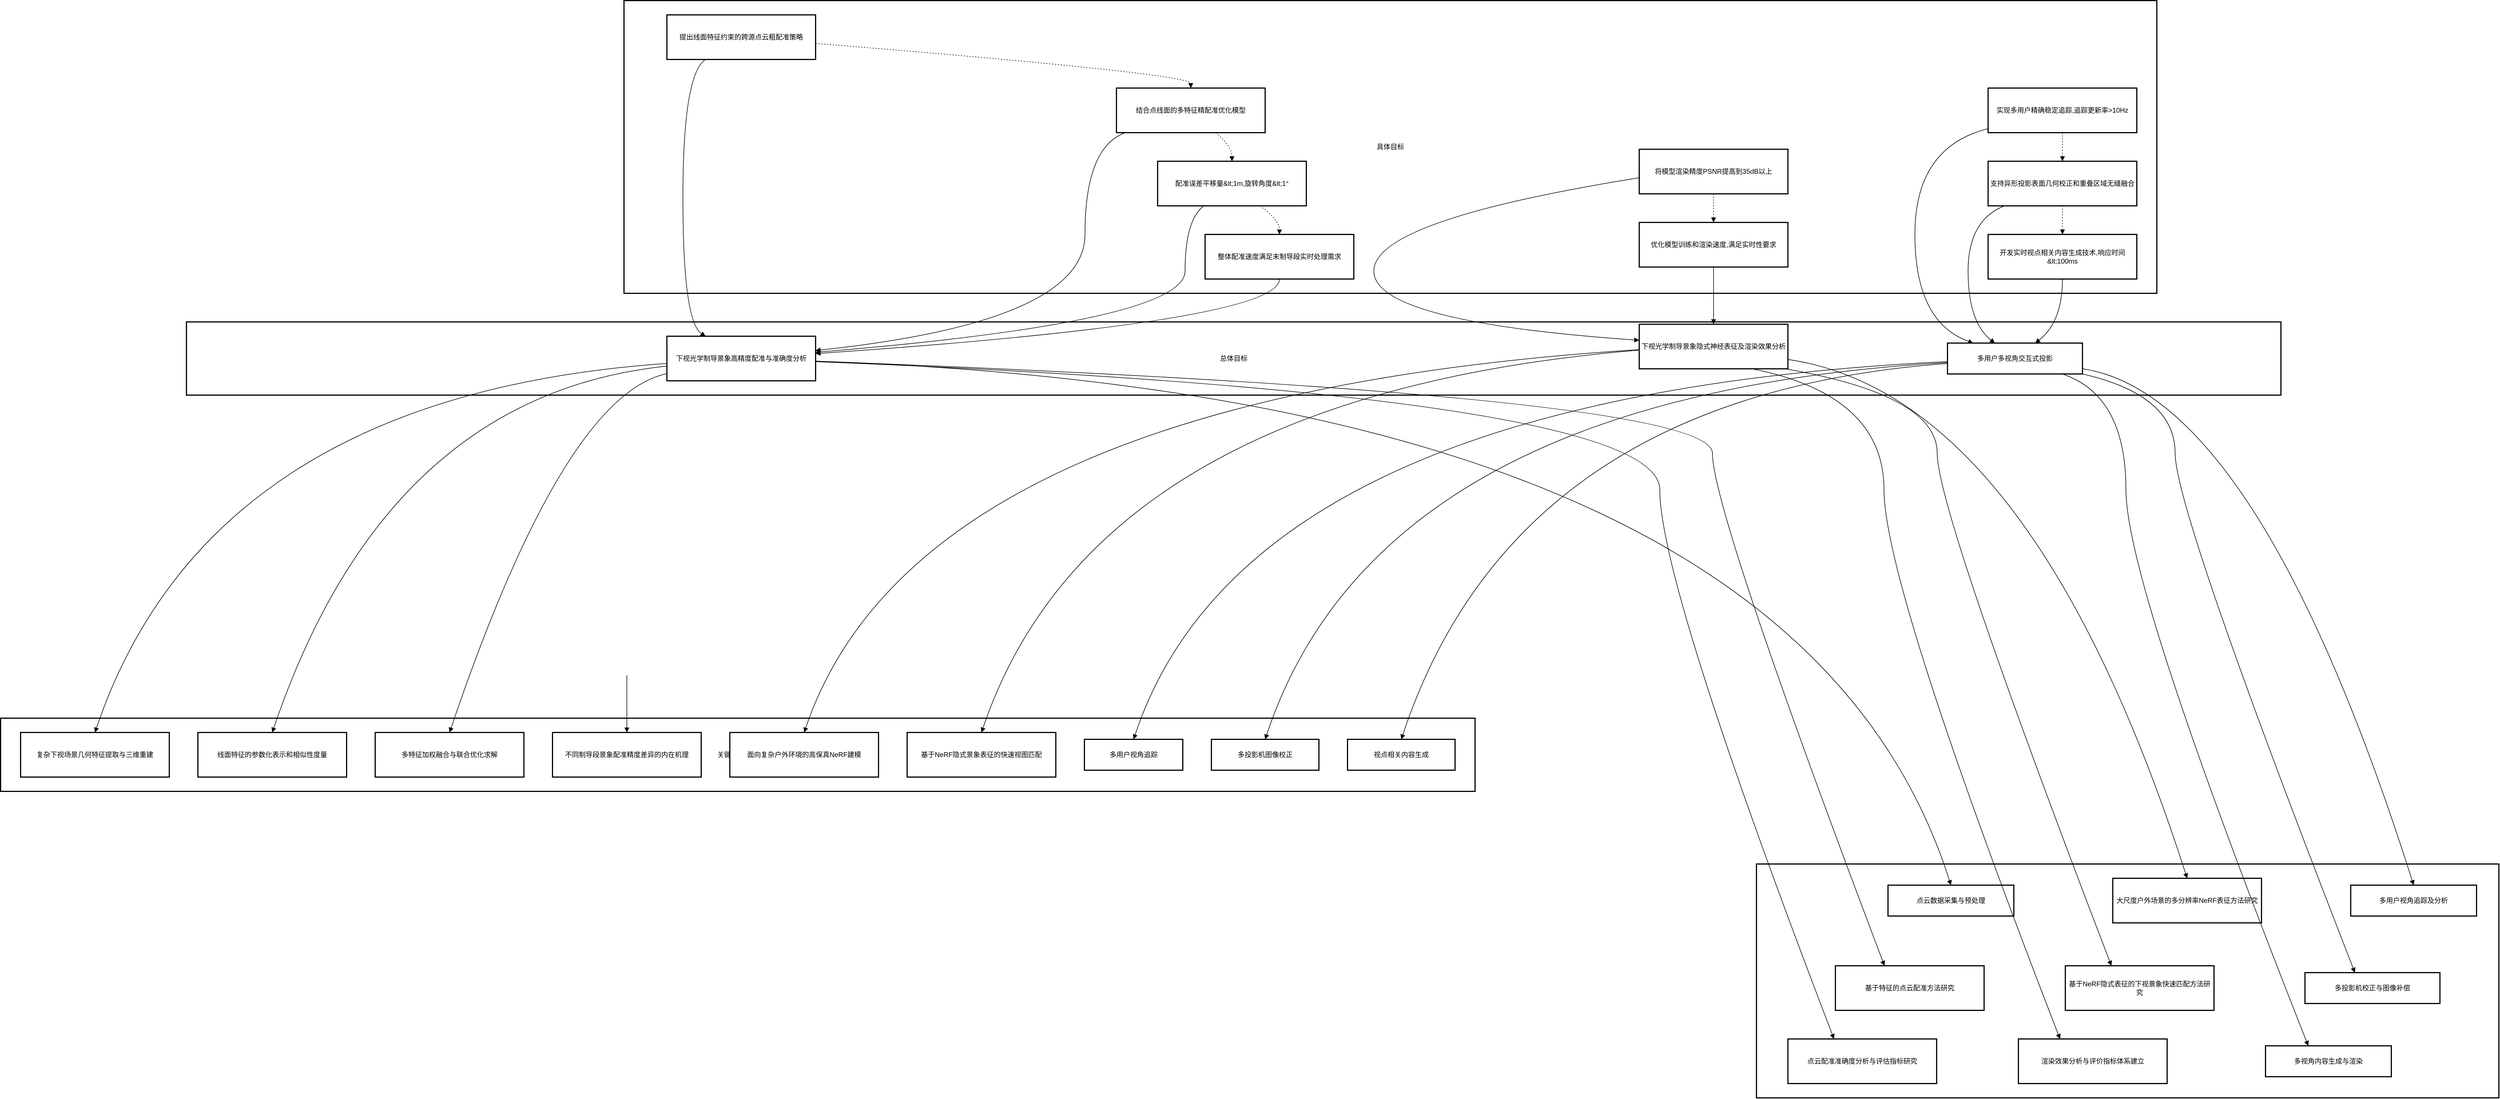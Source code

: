 <mxfile version="26.0.7">
  <diagram name="第 1 页" id="ZGbwv7j7xc2W8dNVFgoX">
    <mxGraphModel dx="5359" dy="1620" grid="1" gridSize="10" guides="1" tooltips="1" connect="1" arrows="1" fold="1" page="1" pageScale="1" pageWidth="827" pageHeight="1169" math="0" shadow="0">
      <root>
        <mxCell id="0" />
        <mxCell id="1" parent="0" />
        <mxCell id="-MWsqH_BpCoIPi6ZVujd-123" value="具体目标" style="whiteSpace=wrap;strokeWidth=2;" vertex="1" parent="1">
          <mxGeometry x="910" y="20" width="2680" height="512" as="geometry" />
        </mxCell>
        <mxCell id="-MWsqH_BpCoIPi6ZVujd-124" value="关键科学问题" style="whiteSpace=wrap;strokeWidth=2;" vertex="1" parent="1">
          <mxGeometry x="-180" y="1275" width="2578" height="128" as="geometry" />
        </mxCell>
        <mxCell id="-MWsqH_BpCoIPi6ZVujd-125" value="研究内容" style="whiteSpace=wrap;strokeWidth=2;" vertex="1" parent="1">
          <mxGeometry x="2890" y="1530" width="1298" height="409" as="geometry" />
        </mxCell>
        <mxCell id="-MWsqH_BpCoIPi6ZVujd-126" value="总体目标" style="whiteSpace=wrap;strokeWidth=2;" vertex="1" parent="1">
          <mxGeometry x="145" y="582" width="3662" height="128" as="geometry" />
        </mxCell>
        <mxCell id="-MWsqH_BpCoIPi6ZVujd-127" value="下视光学制导景象高精度配准与准确度分析" style="whiteSpace=wrap;strokeWidth=2;" vertex="1" parent="1">
          <mxGeometry x="985" y="607" width="260" height="78" as="geometry" />
        </mxCell>
        <mxCell id="-MWsqH_BpCoIPi6ZVujd-128" value="下视光学制导景象隐式神经表征及渲染效果分析" style="whiteSpace=wrap;strokeWidth=2;" vertex="1" parent="1">
          <mxGeometry x="2685" y="586" width="260" height="78" as="geometry" />
        </mxCell>
        <mxCell id="-MWsqH_BpCoIPi6ZVujd-129" value="多用户多视角交互式投影" style="whiteSpace=wrap;strokeWidth=2;" vertex="1" parent="1">
          <mxGeometry x="3224" y="619" width="236" height="54" as="geometry" />
        </mxCell>
        <mxCell id="-MWsqH_BpCoIPi6ZVujd-130" value="点云数据采集与预处理" style="whiteSpace=wrap;strokeWidth=2;" vertex="1" parent="1">
          <mxGeometry x="3120" y="1567" width="220" height="54" as="geometry" />
        </mxCell>
        <mxCell id="-MWsqH_BpCoIPi6ZVujd-131" value="基于特征的点云配准方法研究" style="whiteSpace=wrap;strokeWidth=2;" vertex="1" parent="1">
          <mxGeometry x="3028" y="1708" width="260" height="78" as="geometry" />
        </mxCell>
        <mxCell id="-MWsqH_BpCoIPi6ZVujd-132" value="点云配准准确度分析与评估指标研究" style="whiteSpace=wrap;strokeWidth=2;" vertex="1" parent="1">
          <mxGeometry x="2945" y="1836" width="260" height="78" as="geometry" />
        </mxCell>
        <mxCell id="-MWsqH_BpCoIPi6ZVujd-133" value="大尺度户外场景的多分辨率NeRF表征方法研究" style="whiteSpace=wrap;strokeWidth=2;" vertex="1" parent="1">
          <mxGeometry x="3513" y="1555" width="260" height="78" as="geometry" />
        </mxCell>
        <mxCell id="-MWsqH_BpCoIPi6ZVujd-134" value="基于NeRF隐式表征的下视景象快速匹配方法研究" style="whiteSpace=wrap;strokeWidth=2;" vertex="1" parent="1">
          <mxGeometry x="3430" y="1708" width="260" height="78" as="geometry" />
        </mxCell>
        <mxCell id="-MWsqH_BpCoIPi6ZVujd-135" value="渲染效果分析与评价指标体系建立" style="whiteSpace=wrap;strokeWidth=2;" vertex="1" parent="1">
          <mxGeometry x="3348" y="1836" width="260" height="78" as="geometry" />
        </mxCell>
        <mxCell id="-MWsqH_BpCoIPi6ZVujd-136" value="多用户视角追踪及分析" style="whiteSpace=wrap;strokeWidth=2;" vertex="1" parent="1">
          <mxGeometry x="3929" y="1567" width="220" height="54" as="geometry" />
        </mxCell>
        <mxCell id="-MWsqH_BpCoIPi6ZVujd-137" value="多投影机校正与图像补偿" style="whiteSpace=wrap;strokeWidth=2;" vertex="1" parent="1">
          <mxGeometry x="3849" y="1720" width="236" height="54" as="geometry" />
        </mxCell>
        <mxCell id="-MWsqH_BpCoIPi6ZVujd-138" value="多视角内容生成与渲染" style="whiteSpace=wrap;strokeWidth=2;" vertex="1" parent="1">
          <mxGeometry x="3780" y="1848" width="220" height="54" as="geometry" />
        </mxCell>
        <mxCell id="-MWsqH_BpCoIPi6ZVujd-139" value="复杂下视场景几何特征提取与三维重建" style="whiteSpace=wrap;strokeWidth=2;" vertex="1" parent="1">
          <mxGeometry x="-145" y="1300" width="260" height="78" as="geometry" />
        </mxCell>
        <mxCell id="-MWsqH_BpCoIPi6ZVujd-140" value="线面特征的参数化表示和相似性度量" style="whiteSpace=wrap;strokeWidth=2;" vertex="1" parent="1">
          <mxGeometry x="165" y="1300" width="260" height="78" as="geometry" />
        </mxCell>
        <mxCell id="-MWsqH_BpCoIPi6ZVujd-141" value="多特征加权融合与联合优化求解" style="whiteSpace=wrap;strokeWidth=2;" vertex="1" parent="1">
          <mxGeometry x="475" y="1300" width="260" height="78" as="geometry" />
        </mxCell>
        <mxCell id="-MWsqH_BpCoIPi6ZVujd-142" value="不同制导段景象配准精度差异的内在机理" style="whiteSpace=wrap;strokeWidth=2;" vertex="1" parent="1">
          <mxGeometry x="785" y="1300" width="260" height="78" as="geometry" />
        </mxCell>
        <mxCell id="-MWsqH_BpCoIPi6ZVujd-143" value="面向复杂户外环境的高保真NeRF建模" style="whiteSpace=wrap;strokeWidth=2;" vertex="1" parent="1">
          <mxGeometry x="1095" y="1300" width="260" height="78" as="geometry" />
        </mxCell>
        <mxCell id="-MWsqH_BpCoIPi6ZVujd-144" value="基于NeRF隐式景象表征的快速视图匹配" style="whiteSpace=wrap;strokeWidth=2;" vertex="1" parent="1">
          <mxGeometry x="1405" y="1300" width="260" height="78" as="geometry" />
        </mxCell>
        <mxCell id="-MWsqH_BpCoIPi6ZVujd-145" value="多用户视角追踪" style="whiteSpace=wrap;strokeWidth=2;" vertex="1" parent="1">
          <mxGeometry x="1715" y="1312" width="172" height="54" as="geometry" />
        </mxCell>
        <mxCell id="-MWsqH_BpCoIPi6ZVujd-146" value="多投影机图像校正" style="whiteSpace=wrap;strokeWidth=2;" vertex="1" parent="1">
          <mxGeometry x="1937" y="1312" width="188" height="54" as="geometry" />
        </mxCell>
        <mxCell id="-MWsqH_BpCoIPi6ZVujd-147" value="视点相关内容生成" style="whiteSpace=wrap;strokeWidth=2;" vertex="1" parent="1">
          <mxGeometry x="2175" y="1312" width="188" height="54" as="geometry" />
        </mxCell>
        <mxCell id="-MWsqH_BpCoIPi6ZVujd-148" value="提出线面特征约束的跨源点云粗配准策略" style="whiteSpace=wrap;strokeWidth=2;" vertex="1" parent="1">
          <mxGeometry x="985" y="45" width="260" height="78" as="geometry" />
        </mxCell>
        <mxCell id="-MWsqH_BpCoIPi6ZVujd-149" value="结合点线面的多特征精配准优化模型" style="whiteSpace=wrap;strokeWidth=2;" vertex="1" parent="1">
          <mxGeometry x="1771" y="173" width="260" height="78" as="geometry" />
        </mxCell>
        <mxCell id="-MWsqH_BpCoIPi6ZVujd-150" value="配准误差平移量&amp;lt;1m,旋转角度&amp;lt;1°" style="whiteSpace=wrap;strokeWidth=2;" vertex="1" parent="1">
          <mxGeometry x="1843" y="301" width="260" height="78" as="geometry" />
        </mxCell>
        <mxCell id="-MWsqH_BpCoIPi6ZVujd-151" value="整体配准速度满足末制导段实时处理需求" style="whiteSpace=wrap;strokeWidth=2;" vertex="1" parent="1">
          <mxGeometry x="1926" y="429" width="260" height="78" as="geometry" />
        </mxCell>
        <mxCell id="-MWsqH_BpCoIPi6ZVujd-152" value="将模型渲染精度PSNR提高到35dB以上" style="whiteSpace=wrap;strokeWidth=2;" vertex="1" parent="1">
          <mxGeometry x="2685" y="280" width="260" height="78" as="geometry" />
        </mxCell>
        <mxCell id="-MWsqH_BpCoIPi6ZVujd-153" value="优化模型训练和渲染速度,满足实时性要求" style="whiteSpace=wrap;strokeWidth=2;" vertex="1" parent="1">
          <mxGeometry x="2685" y="408" width="260" height="78" as="geometry" />
        </mxCell>
        <mxCell id="-MWsqH_BpCoIPi6ZVujd-154" value="实现多用户精确稳定追踪,追踪更新率&gt;10Hz" style="whiteSpace=wrap;strokeWidth=2;" vertex="1" parent="1">
          <mxGeometry x="3295" y="173" width="260" height="78" as="geometry" />
        </mxCell>
        <mxCell id="-MWsqH_BpCoIPi6ZVujd-155" value="支持异形投影表面几何校正和重叠区域无缝融合" style="whiteSpace=wrap;strokeWidth=2;" vertex="1" parent="1">
          <mxGeometry x="3295" y="301" width="260" height="78" as="geometry" />
        </mxCell>
        <mxCell id="-MWsqH_BpCoIPi6ZVujd-156" value="开发实时视点相关内容生成技术,响应时间&amp;lt;100ms" style="whiteSpace=wrap;strokeWidth=2;" vertex="1" parent="1">
          <mxGeometry x="3295" y="429" width="260" height="78" as="geometry" />
        </mxCell>
        <mxCell id="-MWsqH_BpCoIPi6ZVujd-157" value="" style="curved=1;startArrow=none;endArrow=block;exitX=1;exitY=0.56;entryX=0.5;entryY=0;rounded=0;" edge="1" parent="1" source="-MWsqH_BpCoIPi6ZVujd-127" target="-MWsqH_BpCoIPi6ZVujd-130">
          <mxGeometry relative="1" as="geometry">
            <Array as="points">
              <mxPoint x="2958" y="710" />
            </Array>
          </mxGeometry>
        </mxCell>
        <mxCell id="-MWsqH_BpCoIPi6ZVujd-158" value="" style="curved=1;startArrow=none;endArrow=block;exitX=1;exitY=0.56;entryX=0.33;entryY=0;rounded=0;" edge="1" parent="1" source="-MWsqH_BpCoIPi6ZVujd-127" target="-MWsqH_BpCoIPi6ZVujd-131">
          <mxGeometry relative="1" as="geometry">
            <Array as="points">
              <mxPoint x="2813" y="710" />
              <mxPoint x="2813" y="913" />
            </Array>
          </mxGeometry>
        </mxCell>
        <mxCell id="-MWsqH_BpCoIPi6ZVujd-159" value="" style="curved=1;startArrow=none;endArrow=block;exitX=1;exitY=0.57;entryX=0.31;entryY=0;rounded=0;" edge="1" parent="1" source="-MWsqH_BpCoIPi6ZVujd-127" target="-MWsqH_BpCoIPi6ZVujd-132">
          <mxGeometry relative="1" as="geometry">
            <Array as="points">
              <mxPoint x="2721" y="710" />
              <mxPoint x="2721" y="1041" />
            </Array>
          </mxGeometry>
        </mxCell>
        <mxCell id="-MWsqH_BpCoIPi6ZVujd-160" value="" style="curved=1;startArrow=none;endArrow=block;exitX=1;exitY=0.79;entryX=0.5;entryY=0;rounded=0;" edge="1" parent="1" source="-MWsqH_BpCoIPi6ZVujd-128" target="-MWsqH_BpCoIPi6ZVujd-133">
          <mxGeometry relative="1" as="geometry">
            <Array as="points">
              <mxPoint x="3371" y="710" />
            </Array>
          </mxGeometry>
        </mxCell>
        <mxCell id="-MWsqH_BpCoIPi6ZVujd-161" value="" style="curved=1;startArrow=none;endArrow=block;exitX=0.98;exitY=1;entryX=0.31;entryY=0;rounded=0;" edge="1" parent="1" source="-MWsqH_BpCoIPi6ZVujd-128" target="-MWsqH_BpCoIPi6ZVujd-134">
          <mxGeometry relative="1" as="geometry">
            <Array as="points">
              <mxPoint x="3206" y="710" />
              <mxPoint x="3206" y="913" />
            </Array>
          </mxGeometry>
        </mxCell>
        <mxCell id="-MWsqH_BpCoIPi6ZVujd-162" value="" style="curved=1;startArrow=none;endArrow=block;exitX=0.76;exitY=1;entryX=0.28;entryY=0;rounded=0;" edge="1" parent="1" source="-MWsqH_BpCoIPi6ZVujd-128" target="-MWsqH_BpCoIPi6ZVujd-135">
          <mxGeometry relative="1" as="geometry">
            <Array as="points">
              <mxPoint x="3113" y="710" />
              <mxPoint x="3113" y="1041" />
            </Array>
          </mxGeometry>
        </mxCell>
        <mxCell id="-MWsqH_BpCoIPi6ZVujd-163" value="" style="curved=1;startArrow=none;endArrow=block;exitX=1;exitY=0.83;entryX=0.5;entryY=0;rounded=0;" edge="1" parent="1" source="-MWsqH_BpCoIPi6ZVujd-129" target="-MWsqH_BpCoIPi6ZVujd-136">
          <mxGeometry relative="1" as="geometry">
            <Array as="points">
              <mxPoint x="3767" y="710" />
            </Array>
          </mxGeometry>
        </mxCell>
        <mxCell id="-MWsqH_BpCoIPi6ZVujd-164" value="" style="curved=1;startArrow=none;endArrow=block;exitX=1;exitY=1;entryX=0.37;entryY=0;rounded=0;" edge="1" parent="1" source="-MWsqH_BpCoIPi6ZVujd-129" target="-MWsqH_BpCoIPi6ZVujd-137">
          <mxGeometry relative="1" as="geometry">
            <Array as="points">
              <mxPoint x="3622" y="710" />
              <mxPoint x="3622" y="913" />
            </Array>
          </mxGeometry>
        </mxCell>
        <mxCell id="-MWsqH_BpCoIPi6ZVujd-165" value="" style="curved=1;startArrow=none;endArrow=block;exitX=0.85;exitY=1;entryX=0.34;entryY=0;rounded=0;" edge="1" parent="1" source="-MWsqH_BpCoIPi6ZVujd-129" target="-MWsqH_BpCoIPi6ZVujd-138">
          <mxGeometry relative="1" as="geometry">
            <Array as="points">
              <mxPoint x="3536" y="710" />
              <mxPoint x="3536" y="1041" />
            </Array>
          </mxGeometry>
        </mxCell>
        <mxCell id="-MWsqH_BpCoIPi6ZVujd-166" value="" style="curved=1;startArrow=none;endArrow=block;exitX=0;exitY=0.61;entryX=0.5;entryY=0;rounded=0;" edge="1" parent="1" source="-MWsqH_BpCoIPi6ZVujd-127" target="-MWsqH_BpCoIPi6ZVujd-139">
          <mxGeometry relative="1" as="geometry">
            <Array as="points">
              <mxPoint x="185" y="710" />
            </Array>
          </mxGeometry>
        </mxCell>
        <mxCell id="-MWsqH_BpCoIPi6ZVujd-167" value="" style="curved=1;startArrow=none;endArrow=block;exitX=0;exitY=0.67;entryX=0.5;entryY=0;rounded=0;" edge="1" parent="1" source="-MWsqH_BpCoIPi6ZVujd-127" target="-MWsqH_BpCoIPi6ZVujd-140">
          <mxGeometry relative="1" as="geometry">
            <Array as="points">
              <mxPoint x="495" y="710" />
            </Array>
          </mxGeometry>
        </mxCell>
        <mxCell id="-MWsqH_BpCoIPi6ZVujd-168" value="" style="curved=1;startArrow=none;endArrow=block;exitX=0;exitY=0.84;entryX=0.5;entryY=0;rounded=0;" edge="1" parent="1" source="-MWsqH_BpCoIPi6ZVujd-127" target="-MWsqH_BpCoIPi6ZVujd-141">
          <mxGeometry relative="1" as="geometry">
            <Array as="points">
              <mxPoint x="805" y="710" />
            </Array>
          </mxGeometry>
        </mxCell>
        <mxCell id="-MWsqH_BpCoIPi6ZVujd-169" value="" style="curved=1;startArrow=none;endArrow=block;exitX=0.5;exitY=1;entryX=0.5;entryY=0;rounded=0;" edge="1" parent="1" target="-MWsqH_BpCoIPi6ZVujd-142">
          <mxGeometry relative="1" as="geometry">
            <Array as="points" />
            <mxPoint x="915" y="1200" as="sourcePoint" />
          </mxGeometry>
        </mxCell>
        <mxCell id="-MWsqH_BpCoIPi6ZVujd-170" value="" style="curved=1;startArrow=none;endArrow=block;exitX=0;exitY=0.57;entryX=0.5;entryY=0;rounded=0;" edge="1" parent="1" source="-MWsqH_BpCoIPi6ZVujd-128" target="-MWsqH_BpCoIPi6ZVujd-143">
          <mxGeometry relative="1" as="geometry">
            <Array as="points">
              <mxPoint x="1425" y="710" />
            </Array>
          </mxGeometry>
        </mxCell>
        <mxCell id="-MWsqH_BpCoIPi6ZVujd-171" value="" style="curved=1;startArrow=none;endArrow=block;exitX=0;exitY=0.58;entryX=0.5;entryY=0;rounded=0;" edge="1" parent="1" source="-MWsqH_BpCoIPi6ZVujd-128" target="-MWsqH_BpCoIPi6ZVujd-144">
          <mxGeometry relative="1" as="geometry">
            <Array as="points">
              <mxPoint x="1735" y="710" />
            </Array>
          </mxGeometry>
        </mxCell>
        <mxCell id="-MWsqH_BpCoIPi6ZVujd-172" value="" style="curved=1;startArrow=none;endArrow=block;exitX=0;exitY=0.6;entryX=0.5;entryY=0;rounded=0;" edge="1" parent="1" source="-MWsqH_BpCoIPi6ZVujd-129" target="-MWsqH_BpCoIPi6ZVujd-145">
          <mxGeometry relative="1" as="geometry">
            <Array as="points">
              <mxPoint x="2001" y="710" />
            </Array>
          </mxGeometry>
        </mxCell>
        <mxCell id="-MWsqH_BpCoIPi6ZVujd-173" value="" style="curved=1;startArrow=none;endArrow=block;exitX=0;exitY=0.63;entryX=0.5;entryY=0;rounded=0;" edge="1" parent="1" source="-MWsqH_BpCoIPi6ZVujd-129" target="-MWsqH_BpCoIPi6ZVujd-146">
          <mxGeometry relative="1" as="geometry">
            <Array as="points">
              <mxPoint x="2231" y="710" />
            </Array>
          </mxGeometry>
        </mxCell>
        <mxCell id="-MWsqH_BpCoIPi6ZVujd-174" value="" style="curved=1;startArrow=none;endArrow=block;exitX=0;exitY=0.66;entryX=0.5;entryY=0;rounded=0;" edge="1" parent="1" source="-MWsqH_BpCoIPi6ZVujd-129" target="-MWsqH_BpCoIPi6ZVujd-147">
          <mxGeometry relative="1" as="geometry">
            <Array as="points">
              <mxPoint x="2469" y="710" />
            </Array>
          </mxGeometry>
        </mxCell>
        <mxCell id="-MWsqH_BpCoIPi6ZVujd-175" value="" style="curved=1;startArrow=none;endArrow=block;exitX=0.26;exitY=1;entryX=0.26;entryY=0;rounded=0;" edge="1" parent="1" source="-MWsqH_BpCoIPi6ZVujd-148" target="-MWsqH_BpCoIPi6ZVujd-127">
          <mxGeometry relative="1" as="geometry">
            <Array as="points">
              <mxPoint x="1013" y="148" />
              <mxPoint x="1013" y="582" />
            </Array>
          </mxGeometry>
        </mxCell>
        <mxCell id="-MWsqH_BpCoIPi6ZVujd-176" value="" style="curved=1;startArrow=none;endArrow=block;exitX=0.06;exitY=1;entryX=1;entryY=0.32;rounded=0;" edge="1" parent="1" source="-MWsqH_BpCoIPi6ZVujd-149" target="-MWsqH_BpCoIPi6ZVujd-127">
          <mxGeometry relative="1" as="geometry">
            <Array as="points">
              <mxPoint x="1716" y="276" />
              <mxPoint x="1716" y="582" />
            </Array>
          </mxGeometry>
        </mxCell>
        <mxCell id="-MWsqH_BpCoIPi6ZVujd-177" value="" style="curved=1;startArrow=none;endArrow=block;exitX=0.31;exitY=1;entryX=1;entryY=0.36;rounded=0;" edge="1" parent="1" source="-MWsqH_BpCoIPi6ZVujd-150" target="-MWsqH_BpCoIPi6ZVujd-127">
          <mxGeometry relative="1" as="geometry">
            <Array as="points">
              <mxPoint x="1891" y="404" />
              <mxPoint x="1891" y="582" />
            </Array>
          </mxGeometry>
        </mxCell>
        <mxCell id="-MWsqH_BpCoIPi6ZVujd-178" value="" style="curved=1;startArrow=none;endArrow=block;exitX=0.5;exitY=1;entryX=1;entryY=0.39;rounded=0;" edge="1" parent="1" source="-MWsqH_BpCoIPi6ZVujd-151" target="-MWsqH_BpCoIPi6ZVujd-127">
          <mxGeometry relative="1" as="geometry">
            <Array as="points">
              <mxPoint x="2056" y="582" />
            </Array>
          </mxGeometry>
        </mxCell>
        <mxCell id="-MWsqH_BpCoIPi6ZVujd-179" value="" style="curved=1;startArrow=none;endArrow=block;exitX=0;exitY=0.64;entryX=0;entryY=0.36;rounded=0;" edge="1" parent="1" source="-MWsqH_BpCoIPi6ZVujd-152" target="-MWsqH_BpCoIPi6ZVujd-128">
          <mxGeometry relative="1" as="geometry">
            <Array as="points">
              <mxPoint x="2221" y="404" />
              <mxPoint x="2221" y="582" />
            </Array>
          </mxGeometry>
        </mxCell>
        <mxCell id="-MWsqH_BpCoIPi6ZVujd-180" value="" style="curved=1;startArrow=none;endArrow=block;exitX=0.5;exitY=1;entryX=0.5;entryY=0;rounded=0;" edge="1" parent="1" source="-MWsqH_BpCoIPi6ZVujd-153" target="-MWsqH_BpCoIPi6ZVujd-128">
          <mxGeometry relative="1" as="geometry">
            <Array as="points" />
          </mxGeometry>
        </mxCell>
        <mxCell id="-MWsqH_BpCoIPi6ZVujd-181" value="" style="curved=1;startArrow=none;endArrow=block;exitX=0;exitY=0.91;entryX=0.19;entryY=0;rounded=0;" edge="1" parent="1" source="-MWsqH_BpCoIPi6ZVujd-154" target="-MWsqH_BpCoIPi6ZVujd-129">
          <mxGeometry relative="1" as="geometry">
            <Array as="points">
              <mxPoint x="3167" y="276" />
              <mxPoint x="3167" y="582" />
            </Array>
          </mxGeometry>
        </mxCell>
        <mxCell id="-MWsqH_BpCoIPi6ZVujd-182" value="" style="curved=1;startArrow=none;endArrow=block;exitX=0.11;exitY=1;entryX=0.35;entryY=0;rounded=0;" edge="1" parent="1" source="-MWsqH_BpCoIPi6ZVujd-155" target="-MWsqH_BpCoIPi6ZVujd-129">
          <mxGeometry relative="1" as="geometry">
            <Array as="points">
              <mxPoint x="3260" y="404" />
              <mxPoint x="3260" y="582" />
            </Array>
          </mxGeometry>
        </mxCell>
        <mxCell id="-MWsqH_BpCoIPi6ZVujd-183" value="" style="curved=1;startArrow=none;endArrow=block;exitX=0.5;exitY=1;entryX=0.65;entryY=0;rounded=0;" edge="1" parent="1" source="-MWsqH_BpCoIPi6ZVujd-156" target="-MWsqH_BpCoIPi6ZVujd-129">
          <mxGeometry relative="1" as="geometry">
            <Array as="points">
              <mxPoint x="3425" y="582" />
            </Array>
          </mxGeometry>
        </mxCell>
        <mxCell id="-MWsqH_BpCoIPi6ZVujd-184" value="" style="curved=1;startArrow=none;endArrow=none;exitX=0.5;exitY=1;entryX=0.67;entryY=0;rounded=0;" edge="1" visible="0" parent="1" source="-MWsqH_BpCoIPi6ZVujd-130" target="-MWsqH_BpCoIPi6ZVujd-131">
          <mxGeometry relative="1" as="geometry">
            <Array as="points">
              <mxPoint x="2958" y="913" />
            </Array>
          </mxGeometry>
        </mxCell>
        <mxCell id="-MWsqH_BpCoIPi6ZVujd-185" value="" style="curved=1;startArrow=none;endArrow=none;exitX=0.5;exitY=1;entryX=0.69;entryY=0;rounded=0;" edge="1" visible="0" parent="1" source="-MWsqH_BpCoIPi6ZVujd-131" target="-MWsqH_BpCoIPi6ZVujd-132">
          <mxGeometry relative="1" as="geometry">
            <Array as="points">
              <mxPoint x="2886" y="1041" />
            </Array>
          </mxGeometry>
        </mxCell>
        <mxCell id="-MWsqH_BpCoIPi6ZVujd-186" value="" style="curved=1;startArrow=none;endArrow=none;exitX=0.5;exitY=1;entryX=0.69;entryY=0;rounded=0;" edge="1" visible="0" parent="1" source="-MWsqH_BpCoIPi6ZVujd-133" target="-MWsqH_BpCoIPi6ZVujd-134">
          <mxGeometry relative="1" as="geometry">
            <Array as="points">
              <mxPoint x="3371" y="913" />
            </Array>
          </mxGeometry>
        </mxCell>
        <mxCell id="-MWsqH_BpCoIPi6ZVujd-187" value="" style="curved=1;startArrow=none;endArrow=none;exitX=0.5;exitY=1;entryX=0.69;entryY=0;rounded=0;" edge="1" visible="0" parent="1" source="-MWsqH_BpCoIPi6ZVujd-134" target="-MWsqH_BpCoIPi6ZVujd-135">
          <mxGeometry relative="1" as="geometry">
            <Array as="points">
              <mxPoint x="3288" y="1041" />
            </Array>
          </mxGeometry>
        </mxCell>
        <mxCell id="-MWsqH_BpCoIPi6ZVujd-188" value="" style="curved=1;startArrow=none;endArrow=none;exitX=0.5;exitY=1;entryX=0.63;entryY=0;rounded=0;" edge="1" visible="0" parent="1" source="-MWsqH_BpCoIPi6ZVujd-136" target="-MWsqH_BpCoIPi6ZVujd-137">
          <mxGeometry relative="1" as="geometry">
            <Array as="points">
              <mxPoint x="3767" y="913" />
            </Array>
          </mxGeometry>
        </mxCell>
        <mxCell id="-MWsqH_BpCoIPi6ZVujd-189" value="" style="curved=1;startArrow=none;endArrow=none;exitX=0.5;exitY=1;entryX=0.65;entryY=0;rounded=0;" edge="1" visible="0" parent="1" source="-MWsqH_BpCoIPi6ZVujd-137" target="-MWsqH_BpCoIPi6ZVujd-138">
          <mxGeometry relative="1" as="geometry">
            <Array as="points">
              <mxPoint x="3695" y="1041" />
            </Array>
          </mxGeometry>
        </mxCell>
        <mxCell id="-MWsqH_BpCoIPi6ZVujd-190" value="" style="curved=1;dashed=1;dashPattern=2 3;startArrow=none;endArrow=block;exitX=1;exitY=0.64;entryX=0.5;entryY=0;rounded=0;" edge="1" parent="1" source="-MWsqH_BpCoIPi6ZVujd-148" target="-MWsqH_BpCoIPi6ZVujd-149">
          <mxGeometry relative="1" as="geometry">
            <Array as="points">
              <mxPoint x="1901" y="148" />
            </Array>
          </mxGeometry>
        </mxCell>
        <mxCell id="-MWsqH_BpCoIPi6ZVujd-191" value="" style="curved=1;dashed=1;dashPattern=2 3;startArrow=none;endArrow=block;exitX=0.67;exitY=1;entryX=0.5;entryY=0;rounded=0;" edge="1" parent="1" source="-MWsqH_BpCoIPi6ZVujd-149" target="-MWsqH_BpCoIPi6ZVujd-150">
          <mxGeometry relative="1" as="geometry">
            <Array as="points">
              <mxPoint x="1973" y="276" />
            </Array>
          </mxGeometry>
        </mxCell>
        <mxCell id="-MWsqH_BpCoIPi6ZVujd-192" value="" style="curved=1;dashed=1;dashPattern=2 3;startArrow=none;endArrow=block;exitX=0.69;exitY=1;entryX=0.5;entryY=0;rounded=0;" edge="1" parent="1" source="-MWsqH_BpCoIPi6ZVujd-150" target="-MWsqH_BpCoIPi6ZVujd-151">
          <mxGeometry relative="1" as="geometry">
            <Array as="points">
              <mxPoint x="2056" y="404" />
            </Array>
          </mxGeometry>
        </mxCell>
        <mxCell id="-MWsqH_BpCoIPi6ZVujd-193" value="" style="curved=1;dashed=1;dashPattern=2 3;startArrow=none;endArrow=block;exitX=0.5;exitY=1;entryX=0.5;entryY=0;rounded=0;" edge="1" parent="1" source="-MWsqH_BpCoIPi6ZVujd-152" target="-MWsqH_BpCoIPi6ZVujd-153">
          <mxGeometry relative="1" as="geometry">
            <Array as="points" />
          </mxGeometry>
        </mxCell>
        <mxCell id="-MWsqH_BpCoIPi6ZVujd-194" value="" style="curved=1;dashed=1;dashPattern=2 3;startArrow=none;endArrow=block;exitX=0.5;exitY=1;entryX=0.5;entryY=0;rounded=0;" edge="1" parent="1" source="-MWsqH_BpCoIPi6ZVujd-154" target="-MWsqH_BpCoIPi6ZVujd-155">
          <mxGeometry relative="1" as="geometry">
            <Array as="points" />
          </mxGeometry>
        </mxCell>
        <mxCell id="-MWsqH_BpCoIPi6ZVujd-195" value="" style="curved=1;dashed=1;dashPattern=2 3;startArrow=none;endArrow=block;exitX=0.5;exitY=1;entryX=0.5;entryY=0;rounded=0;" edge="1" parent="1" source="-MWsqH_BpCoIPi6ZVujd-155" target="-MWsqH_BpCoIPi6ZVujd-156">
          <mxGeometry relative="1" as="geometry">
            <Array as="points" />
          </mxGeometry>
        </mxCell>
      </root>
    </mxGraphModel>
  </diagram>
</mxfile>
